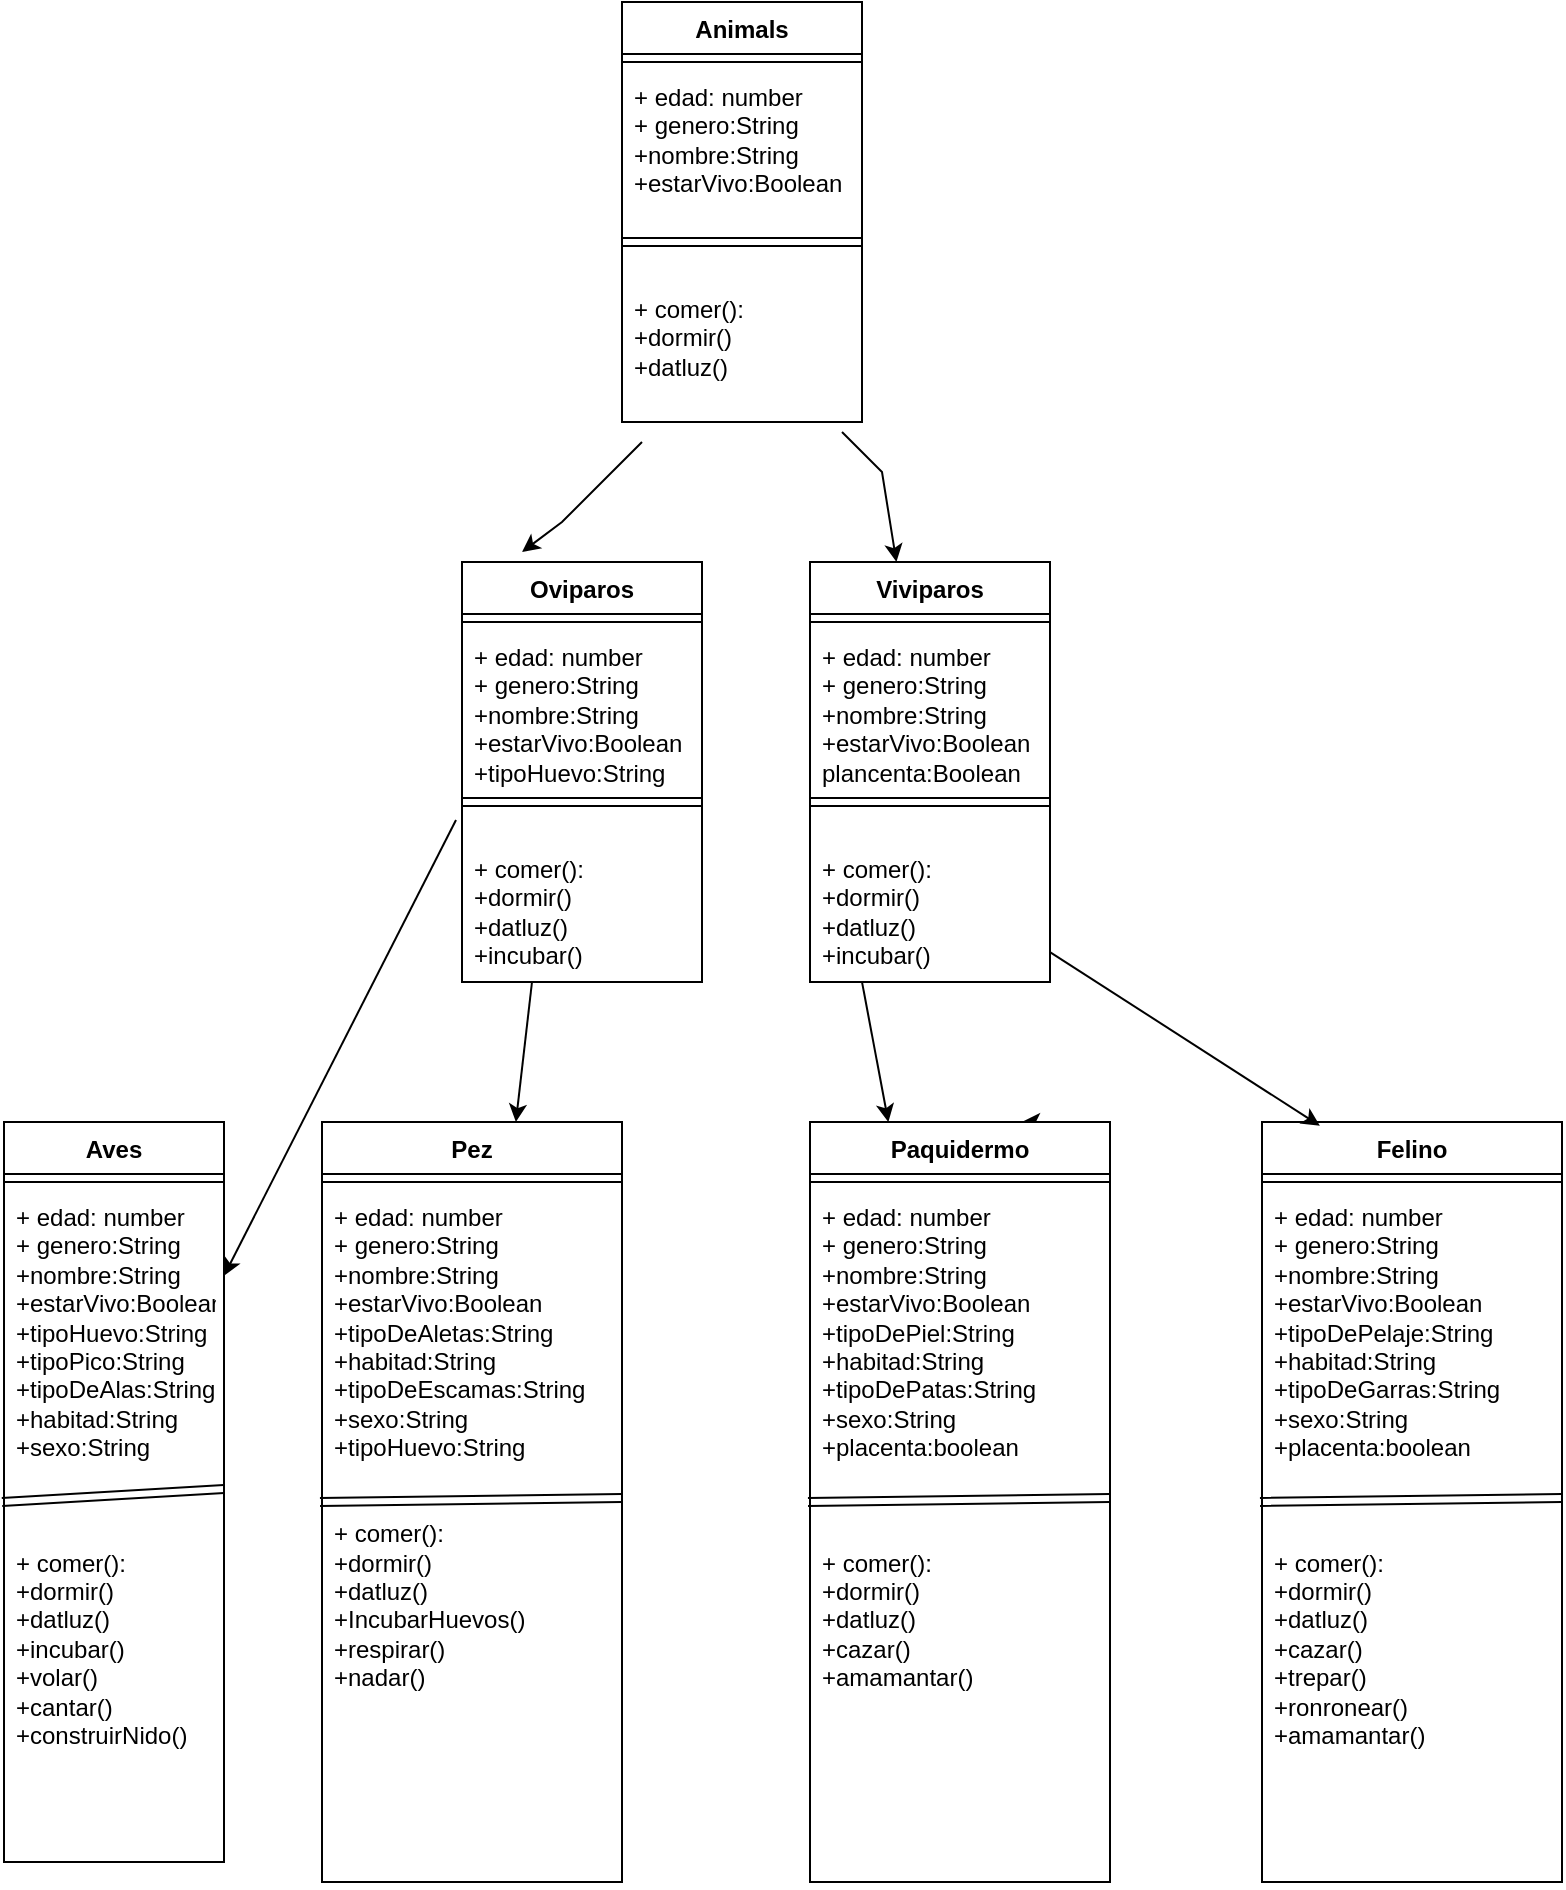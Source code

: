 <mxfile version="24.3.1" type="github">
  <diagram id="C5RBs43oDa-KdzZeNtuy" name="Page-1">
    <mxGraphModel dx="1434" dy="820" grid="1" gridSize="10" guides="1" tooltips="1" connect="1" arrows="1" fold="1" page="1" pageScale="1" pageWidth="827" pageHeight="1169" math="0" shadow="0">
      <root>
        <mxCell id="WIyWlLk6GJQsqaUBKTNV-0" />
        <mxCell id="WIyWlLk6GJQsqaUBKTNV-1" parent="WIyWlLk6GJQsqaUBKTNV-0" />
        <mxCell id="4oLKfQXwquB9OFgYayja-6" value="Animals" style="swimlane;fontStyle=1;align=center;verticalAlign=top;childLayout=stackLayout;horizontal=1;startSize=26;horizontalStack=0;resizeParent=1;resizeParentMax=0;resizeLast=0;collapsible=1;marginBottom=0;whiteSpace=wrap;html=1;" vertex="1" parent="WIyWlLk6GJQsqaUBKTNV-1">
          <mxGeometry x="320" y="320" width="120" height="210" as="geometry" />
        </mxCell>
        <mxCell id="4oLKfQXwquB9OFgYayja-8" value="" style="line;strokeWidth=1;fillColor=none;align=left;verticalAlign=middle;spacingTop=-1;spacingLeft=3;spacingRight=3;rotatable=0;labelPosition=right;points=[];portConstraint=eastwest;strokeColor=inherit;" vertex="1" parent="4oLKfQXwquB9OFgYayja-6">
          <mxGeometry y="26" width="120" height="8" as="geometry" />
        </mxCell>
        <mxCell id="4oLKfQXwquB9OFgYayja-7" value="&lt;div&gt;+ edad: number&lt;br&gt;&lt;/div&gt;&lt;div&gt;+ genero:String &lt;br&gt;&lt;/div&gt;&lt;div&gt;+nombre:String&lt;/div&gt;&lt;div&gt;+estarVivo:Boolean&lt;/div&gt;&lt;div&gt;&lt;br&gt;&lt;/div&gt;&lt;div&gt;&lt;br&gt;&lt;/div&gt;" style="text;strokeColor=none;fillColor=none;align=left;verticalAlign=top;spacingLeft=4;spacingRight=4;overflow=hidden;rotatable=0;points=[[0,0.5],[1,0.5]];portConstraint=eastwest;whiteSpace=wrap;html=1;" vertex="1" parent="4oLKfQXwquB9OFgYayja-6">
          <mxGeometry y="34" width="120" height="106" as="geometry" />
        </mxCell>
        <mxCell id="4oLKfQXwquB9OFgYayja-68" value="" style="shape=link;html=1;rounded=0;" edge="1" parent="4oLKfQXwquB9OFgYayja-6">
          <mxGeometry width="100" relative="1" as="geometry">
            <mxPoint y="120" as="sourcePoint" />
            <mxPoint x="120" y="120" as="targetPoint" />
          </mxGeometry>
        </mxCell>
        <mxCell id="4oLKfQXwquB9OFgYayja-9" value="&lt;div&gt;+ comer():&lt;/div&gt;&lt;div&gt;+dormir()&lt;/div&gt;&lt;div&gt;+datluz()&lt;br&gt;&lt;/div&gt;&lt;div&gt;&lt;br&gt;&lt;/div&gt;" style="text;strokeColor=none;fillColor=none;align=left;verticalAlign=top;spacingLeft=4;spacingRight=4;overflow=hidden;rotatable=0;points=[[0,0.5],[1,0.5]];portConstraint=eastwest;whiteSpace=wrap;html=1;" vertex="1" parent="4oLKfQXwquB9OFgYayja-6">
          <mxGeometry y="140" width="120" height="70" as="geometry" />
        </mxCell>
        <mxCell id="4oLKfQXwquB9OFgYayja-12" value="Oviparos" style="swimlane;fontStyle=1;align=center;verticalAlign=top;childLayout=stackLayout;horizontal=1;startSize=26;horizontalStack=0;resizeParent=1;resizeParentMax=0;resizeLast=0;collapsible=1;marginBottom=0;whiteSpace=wrap;html=1;" vertex="1" parent="WIyWlLk6GJQsqaUBKTNV-1">
          <mxGeometry x="240" y="600" width="120" height="210" as="geometry" />
        </mxCell>
        <mxCell id="4oLKfQXwquB9OFgYayja-13" value="" style="line;strokeWidth=1;fillColor=none;align=left;verticalAlign=middle;spacingTop=-1;spacingLeft=3;spacingRight=3;rotatable=0;labelPosition=right;points=[];portConstraint=eastwest;strokeColor=inherit;" vertex="1" parent="4oLKfQXwquB9OFgYayja-12">
          <mxGeometry y="26" width="120" height="8" as="geometry" />
        </mxCell>
        <mxCell id="4oLKfQXwquB9OFgYayja-14" value="&lt;div&gt;+ edad: number&lt;br&gt;&lt;/div&gt;&lt;div&gt;+ genero:String &lt;br&gt;&lt;/div&gt;&lt;div&gt;+nombre:String&lt;/div&gt;&lt;div&gt;+estarVivo:Boolean&lt;/div&gt;&lt;div&gt;+tipoHuevo:String&lt;br&gt;&lt;/div&gt;&lt;div&gt;&lt;br&gt;&lt;/div&gt;&lt;div&gt;&lt;br&gt;&lt;/div&gt;" style="text;strokeColor=none;fillColor=none;align=left;verticalAlign=top;spacingLeft=4;spacingRight=4;overflow=hidden;rotatable=0;points=[[0,0.5],[1,0.5]];portConstraint=eastwest;whiteSpace=wrap;html=1;" vertex="1" parent="4oLKfQXwquB9OFgYayja-12">
          <mxGeometry y="34" width="120" height="106" as="geometry" />
        </mxCell>
        <mxCell id="4oLKfQXwquB9OFgYayja-16" value="" style="shape=link;html=1;rounded=0;" edge="1" parent="4oLKfQXwquB9OFgYayja-12">
          <mxGeometry width="100" relative="1" as="geometry">
            <mxPoint y="120" as="sourcePoint" />
            <mxPoint x="120" y="120" as="targetPoint" />
          </mxGeometry>
        </mxCell>
        <mxCell id="4oLKfQXwquB9OFgYayja-15" value="&lt;div&gt;+ comer():&lt;/div&gt;&lt;div&gt;+dormir()&lt;/div&gt;&lt;div&gt;+datluz()&lt;/div&gt;&lt;div&gt;+incubar()&lt;br&gt;&lt;/div&gt;&lt;div&gt;&lt;br&gt;&lt;/div&gt;" style="text;strokeColor=none;fillColor=none;align=left;verticalAlign=top;spacingLeft=4;spacingRight=4;overflow=hidden;rotatable=0;points=[[0,0.5],[1,0.5]];portConstraint=eastwest;whiteSpace=wrap;html=1;" vertex="1" parent="4oLKfQXwquB9OFgYayja-12">
          <mxGeometry y="140" width="120" height="70" as="geometry" />
        </mxCell>
        <mxCell id="4oLKfQXwquB9OFgYayja-17" value="Viviparos" style="swimlane;fontStyle=1;align=center;verticalAlign=top;childLayout=stackLayout;horizontal=1;startSize=26;horizontalStack=0;resizeParent=1;resizeParentMax=0;resizeLast=0;collapsible=1;marginBottom=0;whiteSpace=wrap;html=1;" vertex="1" parent="WIyWlLk6GJQsqaUBKTNV-1">
          <mxGeometry x="414" y="600" width="120" height="210" as="geometry" />
        </mxCell>
        <mxCell id="4oLKfQXwquB9OFgYayja-18" value="" style="line;strokeWidth=1;fillColor=none;align=left;verticalAlign=middle;spacingTop=-1;spacingLeft=3;spacingRight=3;rotatable=0;labelPosition=right;points=[];portConstraint=eastwest;strokeColor=inherit;" vertex="1" parent="4oLKfQXwquB9OFgYayja-17">
          <mxGeometry y="26" width="120" height="8" as="geometry" />
        </mxCell>
        <mxCell id="4oLKfQXwquB9OFgYayja-19" value="&lt;div&gt;+ edad: number&lt;br&gt;&lt;/div&gt;&lt;div&gt;+ genero:String &lt;br&gt;&lt;/div&gt;&lt;div&gt;+nombre:String&lt;/div&gt;&lt;div&gt;+estarVivo:Boolean&lt;/div&gt;&lt;div&gt;plancenta:Boolean&lt;br&gt;&lt;/div&gt;&lt;div&gt;&lt;br&gt;&lt;/div&gt;&lt;div&gt;&lt;br&gt;&lt;/div&gt;" style="text;strokeColor=none;fillColor=none;align=left;verticalAlign=top;spacingLeft=4;spacingRight=4;overflow=hidden;rotatable=0;points=[[0,0.5],[1,0.5]];portConstraint=eastwest;whiteSpace=wrap;html=1;" vertex="1" parent="4oLKfQXwquB9OFgYayja-17">
          <mxGeometry y="34" width="120" height="106" as="geometry" />
        </mxCell>
        <mxCell id="4oLKfQXwquB9OFgYayja-20" value="" style="shape=link;html=1;rounded=0;" edge="1" parent="4oLKfQXwquB9OFgYayja-17">
          <mxGeometry width="100" relative="1" as="geometry">
            <mxPoint y="120" as="sourcePoint" />
            <mxPoint x="120" y="120" as="targetPoint" />
          </mxGeometry>
        </mxCell>
        <mxCell id="4oLKfQXwquB9OFgYayja-21" value="&lt;div&gt;+ comer():&lt;/div&gt;&lt;div&gt;+dormir()&lt;/div&gt;&lt;div&gt;+datluz()&lt;/div&gt;&lt;div&gt;+incubar()&lt;br&gt;&lt;/div&gt;&lt;div&gt;&lt;br&gt;&lt;/div&gt;" style="text;strokeColor=none;fillColor=none;align=left;verticalAlign=top;spacingLeft=4;spacingRight=4;overflow=hidden;rotatable=0;points=[[0,0.5],[1,0.5]];portConstraint=eastwest;whiteSpace=wrap;html=1;" vertex="1" parent="4oLKfQXwquB9OFgYayja-17">
          <mxGeometry y="140" width="120" height="70" as="geometry" />
        </mxCell>
        <mxCell id="4oLKfQXwquB9OFgYayja-26" value="Aves" style="swimlane;fontStyle=1;align=center;verticalAlign=top;childLayout=stackLayout;horizontal=1;startSize=26;horizontalStack=0;resizeParent=1;resizeParentMax=0;resizeLast=0;collapsible=1;marginBottom=0;whiteSpace=wrap;html=1;" vertex="1" parent="WIyWlLk6GJQsqaUBKTNV-1">
          <mxGeometry x="11" y="880" width="110" height="370" as="geometry" />
        </mxCell>
        <mxCell id="4oLKfQXwquB9OFgYayja-27" value="" style="line;strokeWidth=1;fillColor=none;align=left;verticalAlign=middle;spacingTop=-1;spacingLeft=3;spacingRight=3;rotatable=0;labelPosition=right;points=[];portConstraint=eastwest;strokeColor=inherit;" vertex="1" parent="4oLKfQXwquB9OFgYayja-26">
          <mxGeometry y="26" width="110" height="8" as="geometry" />
        </mxCell>
        <mxCell id="4oLKfQXwquB9OFgYayja-50" value="" style="shape=link;html=1;rounded=0;entryX=1;entryY=0.445;entryDx=0;entryDy=0;entryPerimeter=0;" edge="1" parent="4oLKfQXwquB9OFgYayja-26" target="4oLKfQXwquB9OFgYayja-28">
          <mxGeometry width="100" relative="1" as="geometry">
            <mxPoint x="-1" y="190" as="sourcePoint" />
            <mxPoint x="99" y="190" as="targetPoint" />
          </mxGeometry>
        </mxCell>
        <mxCell id="4oLKfQXwquB9OFgYayja-28" value="&lt;div&gt;+ edad: number&lt;br&gt;&lt;/div&gt;&lt;div&gt;+ genero:String &lt;br&gt;&lt;/div&gt;&lt;div&gt;+nombre:String&lt;/div&gt;&lt;div&gt;+estarVivo:Boolean&lt;/div&gt;&lt;div&gt;+tipoHuevo:String&lt;/div&gt;&lt;div&gt;+tipoPico:String&lt;/div&gt;&lt;div&gt;+tipoDeAlas:String&lt;/div&gt;&lt;div&gt;+habitad:String&lt;/div&gt;&lt;div&gt;+sexo:String&lt;/div&gt;&lt;div&gt;&lt;br&gt;&lt;/div&gt;&lt;div&gt;&lt;br&gt;&lt;/div&gt;&lt;div&gt;&lt;br&gt;&lt;/div&gt;&lt;div&gt;&lt;div&gt;+ comer():&lt;/div&gt;&lt;div&gt;+dormir()&lt;/div&gt;&lt;div&gt;+datluz()&lt;/div&gt;&lt;div&gt;+incubar()&lt;/div&gt;&lt;div&gt;+volar()&lt;/div&gt;&lt;div&gt;+cantar()&lt;/div&gt;&lt;div&gt;+construirNido()&lt;/div&gt;&lt;div&gt;&lt;br&gt;&lt;/div&gt;&lt;div&gt;&lt;br&gt;&lt;/div&gt;&lt;div&gt;&lt;br&gt;&lt;/div&gt;&lt;div&gt;&lt;br&gt;&lt;/div&gt;&lt;div&gt;&lt;br&gt;&lt;br&gt;&lt;/div&gt;&lt;/div&gt;&lt;div&gt;&lt;br&gt;&lt;/div&gt;&lt;div&gt;&lt;br&gt;&lt;/div&gt;&lt;div&gt;&lt;br&gt;&lt;/div&gt;&lt;div&gt;&lt;br&gt;&lt;/div&gt;&lt;div&gt;&lt;br&gt;&lt;/div&gt;&lt;div&gt;&lt;br&gt;&lt;/div&gt;" style="text;strokeColor=none;fillColor=none;align=left;verticalAlign=top;spacingLeft=4;spacingRight=4;overflow=hidden;rotatable=0;points=[[0,0.5],[1,0.5]];portConstraint=eastwest;whiteSpace=wrap;html=1;" vertex="1" parent="4oLKfQXwquB9OFgYayja-26">
          <mxGeometry y="34" width="110" height="336" as="geometry" />
        </mxCell>
        <mxCell id="4oLKfQXwquB9OFgYayja-51" value="Felino" style="swimlane;fontStyle=1;align=center;verticalAlign=top;childLayout=stackLayout;horizontal=1;startSize=26;horizontalStack=0;resizeParent=1;resizeParentMax=0;resizeLast=0;collapsible=1;marginBottom=0;whiteSpace=wrap;html=1;" vertex="1" parent="WIyWlLk6GJQsqaUBKTNV-1">
          <mxGeometry x="640" y="880" width="150" height="380" as="geometry" />
        </mxCell>
        <mxCell id="4oLKfQXwquB9OFgYayja-52" value="" style="line;strokeWidth=1;fillColor=none;align=left;verticalAlign=middle;spacingTop=-1;spacingLeft=3;spacingRight=3;rotatable=0;labelPosition=right;points=[];portConstraint=eastwest;strokeColor=inherit;" vertex="1" parent="4oLKfQXwquB9OFgYayja-51">
          <mxGeometry y="26" width="150" height="8" as="geometry" />
        </mxCell>
        <mxCell id="4oLKfQXwquB9OFgYayja-53" value="" style="shape=link;html=1;rounded=0;entryX=1;entryY=0.445;entryDx=0;entryDy=0;entryPerimeter=0;" edge="1" parent="4oLKfQXwquB9OFgYayja-51" target="4oLKfQXwquB9OFgYayja-54">
          <mxGeometry width="100" relative="1" as="geometry">
            <mxPoint x="-1" y="190" as="sourcePoint" />
            <mxPoint x="99" y="190" as="targetPoint" />
          </mxGeometry>
        </mxCell>
        <mxCell id="4oLKfQXwquB9OFgYayja-54" value="&lt;div&gt;+ edad: number&lt;br&gt;&lt;/div&gt;&lt;div&gt;+ genero:String &lt;br&gt;&lt;/div&gt;&lt;div&gt;+nombre:String&lt;/div&gt;&lt;div&gt;+estarVivo:Boolean&lt;/div&gt;&lt;div&gt;+tipoDePelaje:String&lt;/div&gt;&lt;div&gt;+habitad:String&lt;/div&gt;&lt;div&gt;+tipoDeGarras:String&lt;/div&gt;&lt;div&gt;+sexo:String&lt;/div&gt;&lt;div&gt;+placenta:boolean&lt;br&gt;&lt;/div&gt;&lt;div&gt;&lt;br&gt;&lt;/div&gt;&lt;div&gt;&lt;br&gt;&lt;/div&gt;&lt;div&gt;&lt;br&gt;&lt;/div&gt;&lt;div&gt;&lt;div&gt;+ comer():&lt;/div&gt;&lt;div&gt;+dormir()&lt;/div&gt;&lt;div&gt;+datluz()&lt;/div&gt;&lt;div&gt;+cazar()&lt;/div&gt;&lt;div&gt;+trepar()&lt;/div&gt;&lt;div&gt;+ronronear()&lt;/div&gt;&lt;div&gt;+amamantar()&lt;/div&gt;&lt;div&gt;&lt;br&gt;&lt;/div&gt;&lt;div&gt;&lt;br&gt;&lt;/div&gt;&lt;div&gt;&lt;br&gt;&lt;/div&gt;&lt;div&gt;&lt;br&gt;&lt;br&gt;&lt;/div&gt;&lt;/div&gt;&lt;div&gt;&lt;br&gt;&lt;/div&gt;&lt;div&gt;&lt;br&gt;&lt;/div&gt;&lt;div&gt;&lt;br&gt;&lt;/div&gt;&lt;div&gt;&lt;br&gt;&lt;/div&gt;&lt;div&gt;&lt;br&gt;&lt;/div&gt;&lt;div&gt;&lt;br&gt;&lt;/div&gt;" style="text;strokeColor=none;fillColor=none;align=left;verticalAlign=top;spacingLeft=4;spacingRight=4;overflow=hidden;rotatable=0;points=[[0,0.5],[1,0.5]];portConstraint=eastwest;whiteSpace=wrap;html=1;" vertex="1" parent="4oLKfQXwquB9OFgYayja-51">
          <mxGeometry y="34" width="150" height="346" as="geometry" />
        </mxCell>
        <mxCell id="4oLKfQXwquB9OFgYayja-59" value="Pez" style="swimlane;fontStyle=1;align=center;verticalAlign=top;childLayout=stackLayout;horizontal=1;startSize=26;horizontalStack=0;resizeParent=1;resizeParentMax=0;resizeLast=0;collapsible=1;marginBottom=0;whiteSpace=wrap;html=1;" vertex="1" parent="WIyWlLk6GJQsqaUBKTNV-1">
          <mxGeometry x="170" y="880" width="150" height="380" as="geometry" />
        </mxCell>
        <mxCell id="4oLKfQXwquB9OFgYayja-60" value="" style="line;strokeWidth=1;fillColor=none;align=left;verticalAlign=middle;spacingTop=-1;spacingLeft=3;spacingRight=3;rotatable=0;labelPosition=right;points=[];portConstraint=eastwest;strokeColor=inherit;" vertex="1" parent="4oLKfQXwquB9OFgYayja-59">
          <mxGeometry y="26" width="150" height="8" as="geometry" />
        </mxCell>
        <mxCell id="4oLKfQXwquB9OFgYayja-61" value="" style="shape=link;html=1;rounded=0;entryX=1;entryY=0.445;entryDx=0;entryDy=0;entryPerimeter=0;" edge="1" parent="4oLKfQXwquB9OFgYayja-59" target="4oLKfQXwquB9OFgYayja-62">
          <mxGeometry width="100" relative="1" as="geometry">
            <mxPoint x="-1" y="190" as="sourcePoint" />
            <mxPoint x="99" y="190" as="targetPoint" />
          </mxGeometry>
        </mxCell>
        <mxCell id="4oLKfQXwquB9OFgYayja-62" value="&lt;div&gt;+ edad: number&lt;br&gt;&lt;/div&gt;&lt;div&gt;+ genero:String &lt;br&gt;&lt;/div&gt;&lt;div&gt;+nombre:String&lt;/div&gt;&lt;div&gt;+estarVivo:Boolean&lt;/div&gt;&lt;div&gt;+tipoDeAletas:String&lt;/div&gt;&lt;div&gt;+habitad:String&lt;/div&gt;&lt;div&gt;+tipoDeEscamas:String&lt;/div&gt;&lt;div&gt;+sexo:String&lt;/div&gt;&lt;div&gt;+tipoHuevo:String&lt;br&gt;&lt;/div&gt;&lt;div&gt;&lt;br&gt;&lt;/div&gt;&lt;div&gt;&lt;br&gt;&lt;/div&gt;&lt;div&gt;&lt;div&gt;+ comer():&lt;/div&gt;&lt;div&gt;+dormir()&lt;/div&gt;&lt;div&gt;+datluz()&lt;/div&gt;&lt;div&gt;+IncubarHuevos()&lt;/div&gt;&lt;div&gt;+respirar()&lt;/div&gt;&lt;div&gt;+nadar()&lt;/div&gt;&lt;div&gt;&lt;br&gt;&lt;/div&gt;&lt;div&gt;&lt;br&gt;&lt;/div&gt;&lt;div&gt;&lt;br&gt;&lt;/div&gt;&lt;div&gt;&lt;br&gt;&lt;/div&gt;&lt;div&gt;&lt;br&gt;&lt;br&gt;&lt;/div&gt;&lt;/div&gt;&lt;div&gt;&lt;br&gt;&lt;/div&gt;&lt;div&gt;&lt;br&gt;&lt;/div&gt;&lt;div&gt;&lt;br&gt;&lt;/div&gt;&lt;div&gt;&lt;br&gt;&lt;/div&gt;&lt;div&gt;&lt;br&gt;&lt;/div&gt;&lt;div&gt;&lt;br&gt;&lt;/div&gt;" style="text;strokeColor=none;fillColor=none;align=left;verticalAlign=top;spacingLeft=4;spacingRight=4;overflow=hidden;rotatable=0;points=[[0,0.5],[1,0.5]];portConstraint=eastwest;whiteSpace=wrap;html=1;" vertex="1" parent="4oLKfQXwquB9OFgYayja-59">
          <mxGeometry y="34" width="150" height="346" as="geometry" />
        </mxCell>
        <mxCell id="4oLKfQXwquB9OFgYayja-90" style="edgeStyle=orthogonalEdgeStyle;rounded=0;orthogonalLoop=1;jettySize=auto;html=1;exitX=0.75;exitY=0;exitDx=0;exitDy=0;" edge="1" parent="WIyWlLk6GJQsqaUBKTNV-1" source="4oLKfQXwquB9OFgYayja-63">
          <mxGeometry relative="1" as="geometry">
            <mxPoint x="520" y="880" as="targetPoint" />
          </mxGeometry>
        </mxCell>
        <mxCell id="4oLKfQXwquB9OFgYayja-63" value="Paquidermo" style="swimlane;fontStyle=1;align=center;verticalAlign=top;childLayout=stackLayout;horizontal=1;startSize=26;horizontalStack=0;resizeParent=1;resizeParentMax=0;resizeLast=0;collapsible=1;marginBottom=0;whiteSpace=wrap;html=1;" vertex="1" parent="WIyWlLk6GJQsqaUBKTNV-1">
          <mxGeometry x="414" y="880" width="150" height="380" as="geometry" />
        </mxCell>
        <mxCell id="4oLKfQXwquB9OFgYayja-64" value="" style="line;strokeWidth=1;fillColor=none;align=left;verticalAlign=middle;spacingTop=-1;spacingLeft=3;spacingRight=3;rotatable=0;labelPosition=right;points=[];portConstraint=eastwest;strokeColor=inherit;" vertex="1" parent="4oLKfQXwquB9OFgYayja-63">
          <mxGeometry y="26" width="150" height="8" as="geometry" />
        </mxCell>
        <mxCell id="4oLKfQXwquB9OFgYayja-65" value="" style="shape=link;html=1;rounded=0;entryX=1;entryY=0.445;entryDx=0;entryDy=0;entryPerimeter=0;" edge="1" parent="4oLKfQXwquB9OFgYayja-63" target="4oLKfQXwquB9OFgYayja-66">
          <mxGeometry width="100" relative="1" as="geometry">
            <mxPoint x="-1" y="190" as="sourcePoint" />
            <mxPoint x="99" y="190" as="targetPoint" />
          </mxGeometry>
        </mxCell>
        <mxCell id="4oLKfQXwquB9OFgYayja-66" value="&lt;div&gt;+ edad: number&lt;br&gt;&lt;/div&gt;&lt;div&gt;+ genero:String &lt;br&gt;&lt;/div&gt;&lt;div&gt;+nombre:String&lt;/div&gt;&lt;div&gt;+estarVivo:Boolean&lt;/div&gt;&lt;div&gt;+tipoDePiel:String&lt;/div&gt;&lt;div&gt;+habitad:String&lt;/div&gt;&lt;div&gt;+tipoDePatas:String&lt;/div&gt;&lt;div&gt;+sexo:String&lt;/div&gt;&lt;div&gt;+placenta:boolean&lt;br&gt;&lt;/div&gt;&lt;div&gt;&lt;br&gt;&lt;/div&gt;&lt;div&gt;&lt;br&gt;&lt;/div&gt;&lt;div&gt;&lt;br&gt;&lt;/div&gt;&lt;div&gt;&lt;div&gt;+ comer():&lt;/div&gt;&lt;div&gt;+dormir()&lt;/div&gt;&lt;div&gt;+datluz()&lt;/div&gt;&lt;div&gt;+cazar()&lt;/div&gt;&lt;div&gt;+amamantar()&lt;/div&gt;&lt;div&gt;&lt;br&gt;&lt;/div&gt;&lt;div&gt;&lt;br&gt;&lt;/div&gt;&lt;div&gt;&lt;br&gt;&lt;/div&gt;&lt;div&gt;&lt;br&gt;&lt;br&gt;&lt;/div&gt;&lt;/div&gt;&lt;div&gt;&lt;br&gt;&lt;/div&gt;&lt;div&gt;&lt;br&gt;&lt;/div&gt;&lt;div&gt;&lt;br&gt;&lt;/div&gt;&lt;div&gt;&lt;br&gt;&lt;/div&gt;&lt;div&gt;&lt;br&gt;&lt;/div&gt;&lt;div&gt;&lt;br&gt;&lt;/div&gt;" style="text;strokeColor=none;fillColor=none;align=left;verticalAlign=top;spacingLeft=4;spacingRight=4;overflow=hidden;rotatable=0;points=[[0,0.5],[1,0.5]];portConstraint=eastwest;whiteSpace=wrap;html=1;" vertex="1" parent="4oLKfQXwquB9OFgYayja-63">
          <mxGeometry y="34" width="150" height="346" as="geometry" />
        </mxCell>
        <mxCell id="4oLKfQXwquB9OFgYayja-82" value="" style="endArrow=classic;html=1;rounded=0;" edge="1" parent="WIyWlLk6GJQsqaUBKTNV-1" target="4oLKfQXwquB9OFgYayja-17">
          <mxGeometry width="50" height="50" relative="1" as="geometry">
            <mxPoint x="430" y="535" as="sourcePoint" />
            <mxPoint x="480" y="585" as="targetPoint" />
            <Array as="points">
              <mxPoint x="450" y="555" />
            </Array>
          </mxGeometry>
        </mxCell>
        <mxCell id="4oLKfQXwquB9OFgYayja-83" value="" style="endArrow=classic;html=1;rounded=0;" edge="1" parent="WIyWlLk6GJQsqaUBKTNV-1" target="4oLKfQXwquB9OFgYayja-59">
          <mxGeometry width="50" height="50" relative="1" as="geometry">
            <mxPoint x="275" y="810" as="sourcePoint" />
            <mxPoint x="215" y="865" as="targetPoint" />
            <Array as="points" />
          </mxGeometry>
        </mxCell>
        <mxCell id="4oLKfQXwquB9OFgYayja-85" value="" style="endArrow=classic;html=1;rounded=0;exitX=-0.025;exitY=0.896;exitDx=0;exitDy=0;exitPerimeter=0;" edge="1" parent="WIyWlLk6GJQsqaUBKTNV-1" source="4oLKfQXwquB9OFgYayja-14" target="4oLKfQXwquB9OFgYayja-26">
          <mxGeometry width="50" height="50" relative="1" as="geometry">
            <mxPoint x="220" y="740" as="sourcePoint" />
            <mxPoint x="80" y="855" as="targetPoint" />
            <Array as="points" />
          </mxGeometry>
        </mxCell>
        <mxCell id="4oLKfQXwquB9OFgYayja-86" value="" style="endArrow=classic;html=1;rounded=0;" edge="1" parent="WIyWlLk6GJQsqaUBKTNV-1">
          <mxGeometry width="50" height="50" relative="1" as="geometry">
            <mxPoint x="330" y="540" as="sourcePoint" />
            <mxPoint x="270" y="595" as="targetPoint" />
            <Array as="points">
              <mxPoint x="290" y="580" />
            </Array>
          </mxGeometry>
        </mxCell>
        <mxCell id="4oLKfQXwquB9OFgYayja-89" value="" style="endArrow=classic;html=1;rounded=0;entryX=0.193;entryY=0.005;entryDx=0;entryDy=0;entryPerimeter=0;exitX=1;exitY=0.786;exitDx=0;exitDy=0;exitPerimeter=0;" edge="1" parent="WIyWlLk6GJQsqaUBKTNV-1" source="4oLKfQXwquB9OFgYayja-21" target="4oLKfQXwquB9OFgYayja-51">
          <mxGeometry width="50" height="50" relative="1" as="geometry">
            <mxPoint x="550" y="810" as="sourcePoint" />
            <mxPoint x="670" y="870" as="targetPoint" />
          </mxGeometry>
        </mxCell>
        <mxCell id="4oLKfQXwquB9OFgYayja-91" value="" style="endArrow=classic;html=1;rounded=0;" edge="1" parent="WIyWlLk6GJQsqaUBKTNV-1" target="4oLKfQXwquB9OFgYayja-63">
          <mxGeometry width="50" height="50" relative="1" as="geometry">
            <mxPoint x="440" y="810" as="sourcePoint" />
            <mxPoint x="560" y="870" as="targetPoint" />
          </mxGeometry>
        </mxCell>
      </root>
    </mxGraphModel>
  </diagram>
</mxfile>
